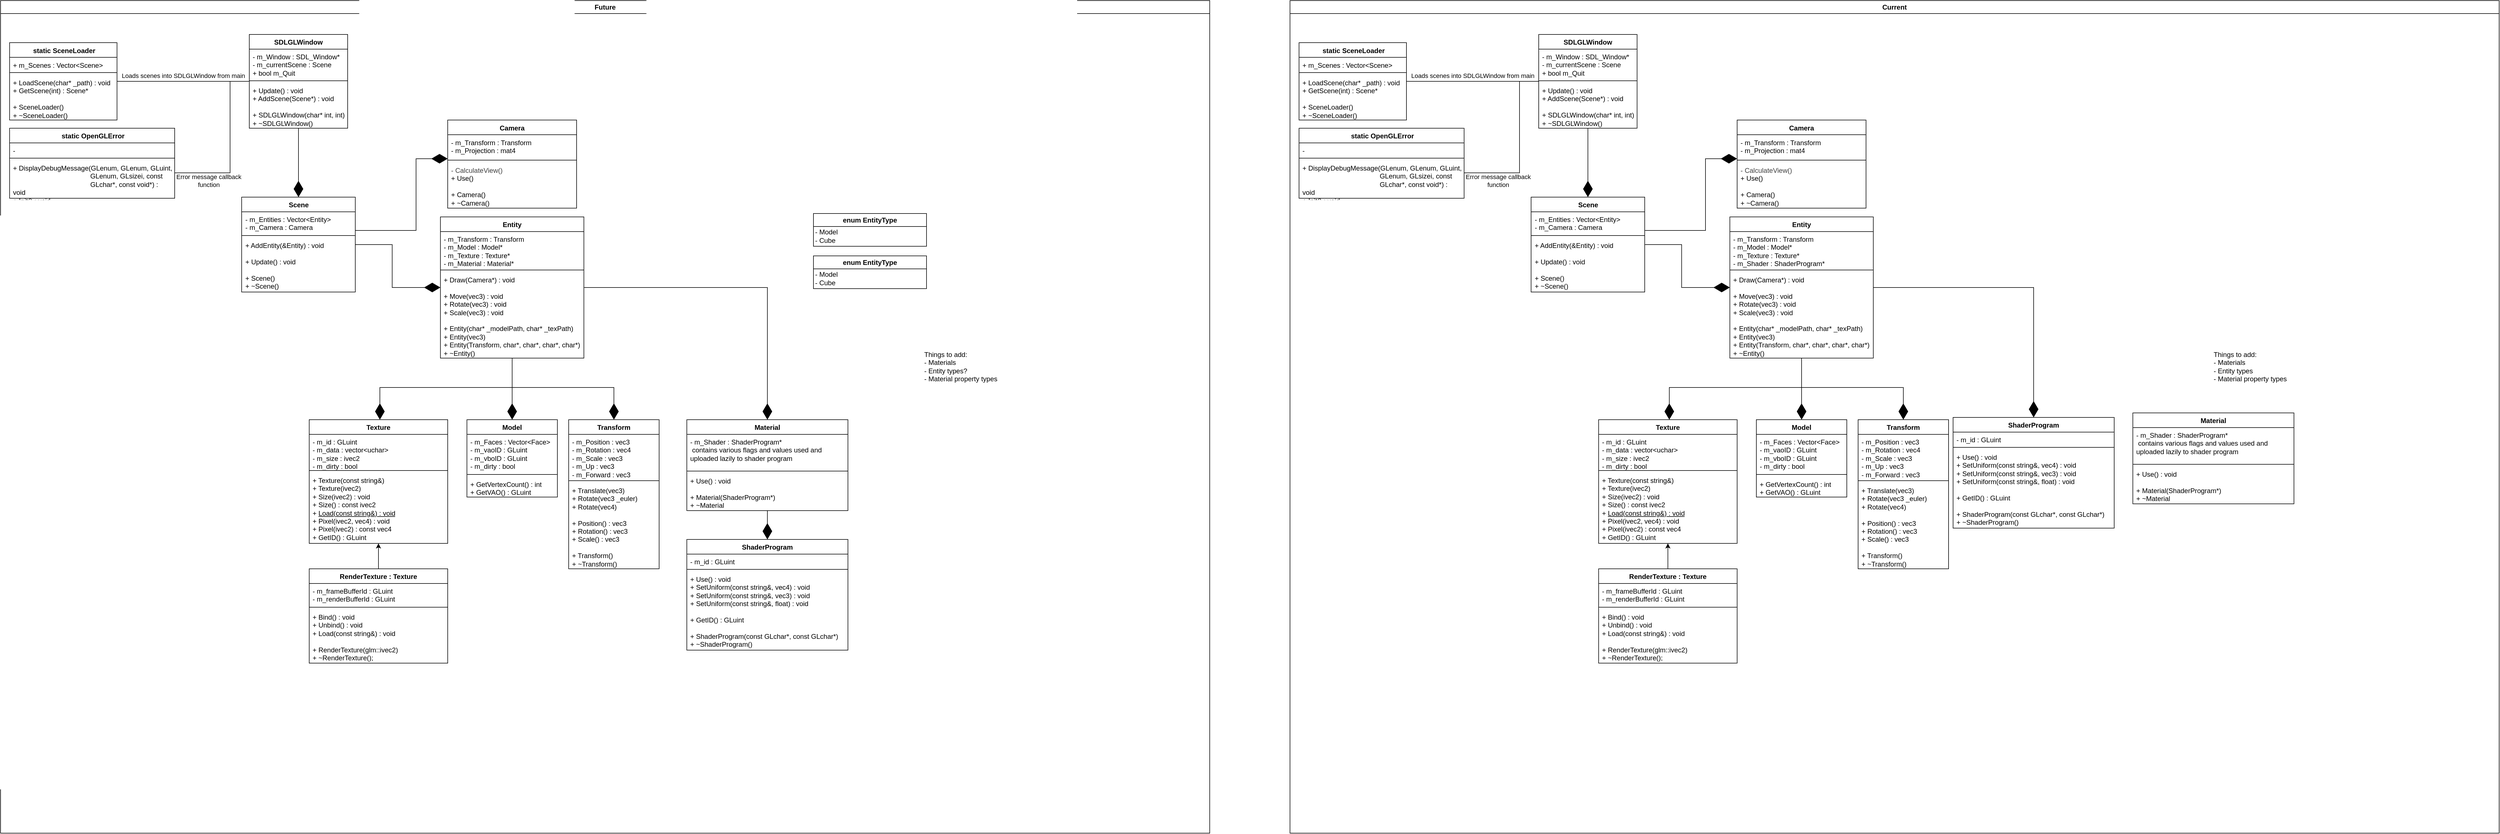 <mxfile version="26.2.1">
  <diagram name="Page-1" id="QG35j7kPHG6dron8eKFu">
    <mxGraphModel dx="6042" dy="1119" grid="0" gridSize="10" guides="1" tooltips="1" connect="1" arrows="1" fold="1" page="0" pageScale="1" pageWidth="827" pageHeight="1169" math="0" shadow="0" adaptiveColors="auto">
      <root>
        <mxCell id="0" />
        <mxCell id="1" parent="0" />
        <mxCell id="nX7riBeXGqenWPoqPl__-16" value="Current" style="swimlane;whiteSpace=wrap;html=1;" parent="1" vertex="1">
          <mxGeometry x="-2323" y="-155" width="2139" height="1474" as="geometry" />
        </mxCell>
        <mxCell id="VFV9XwUGxA5xjS1nipd3-9" style="edgeStyle=orthogonalEdgeStyle;rounded=0;orthogonalLoop=1;jettySize=auto;html=1;endArrow=diamondThin;endFill=1;endSize=26;" edge="1" parent="nX7riBeXGqenWPoqPl__-16" source="nX7riBeXGqenWPoqPl__-19" target="nX7riBeXGqenWPoqPl__-52">
          <mxGeometry relative="1" as="geometry" />
        </mxCell>
        <mxCell id="nX7riBeXGqenWPoqPl__-19" value="&lt;span style=&quot;background-color: transparent;&quot;&gt;SDLGLWindow&lt;/span&gt;" style="swimlane;fontStyle=1;align=center;verticalAlign=top;childLayout=stackLayout;horizontal=1;startSize=26;horizontalStack=0;resizeParent=1;resizeParentMax=0;resizeLast=0;collapsible=1;marginBottom=0;whiteSpace=wrap;html=1;" parent="nX7riBeXGqenWPoqPl__-16" vertex="1">
          <mxGeometry x="440" y="60" width="174" height="166" as="geometry" />
        </mxCell>
        <mxCell id="nX7riBeXGqenWPoqPl__-20" value="&lt;div&gt;&lt;font style=&quot;color: light-dark(rgb(0, 0, 0), rgb(255, 252, 252));&quot;&gt;- m_Window : SDL_Window*&lt;/font&gt;&lt;/div&gt;&lt;div&gt;- m_currentScene : Scene&lt;/div&gt;&lt;div&gt;&lt;font style=&quot;color: light-dark(rgb(0, 0, 0), rgb(255, 252, 252));&quot;&gt;+ bool m_Quit&lt;/font&gt;&lt;/div&gt;" style="text;strokeColor=none;fillColor=none;align=left;verticalAlign=top;spacingLeft=4;spacingRight=4;overflow=hidden;rotatable=0;points=[[0,0.5],[1,0.5]];portConstraint=eastwest;whiteSpace=wrap;html=1;" parent="nX7riBeXGqenWPoqPl__-19" vertex="1">
          <mxGeometry y="26" width="174" height="52" as="geometry" />
        </mxCell>
        <mxCell id="nX7riBeXGqenWPoqPl__-21" value="" style="line;strokeWidth=1;fillColor=none;align=left;verticalAlign=middle;spacingTop=-1;spacingLeft=3;spacingRight=3;rotatable=0;labelPosition=right;points=[];portConstraint=eastwest;strokeColor=inherit;" parent="nX7riBeXGqenWPoqPl__-19" vertex="1">
          <mxGeometry y="78" width="174" height="8" as="geometry" />
        </mxCell>
        <mxCell id="nX7riBeXGqenWPoqPl__-22" value="&lt;div&gt;+ Update() : void&lt;/div&gt;&lt;div&gt;+ AddScene(Scene*) : void&lt;/div&gt;&lt;div&gt;&lt;br&gt;&lt;/div&gt;&lt;div&gt;+ SDLGLWindow(char* int, int)&lt;/div&gt;&lt;div&gt;+ ~SDLGLWindow()&lt;/div&gt;" style="text;strokeColor=none;fillColor=none;align=left;verticalAlign=top;spacingLeft=4;spacingRight=4;overflow=hidden;rotatable=0;points=[[0,0.5],[1,0.5]];portConstraint=eastwest;whiteSpace=wrap;html=1;" parent="nX7riBeXGqenWPoqPl__-19" vertex="1">
          <mxGeometry y="86" width="174" height="80" as="geometry" />
        </mxCell>
        <mxCell id="nX7riBeXGqenWPoqPl__-32" value="Texture" style="swimlane;fontStyle=1;align=center;verticalAlign=top;childLayout=stackLayout;horizontal=1;startSize=26;horizontalStack=0;resizeParent=1;resizeParentMax=0;resizeLast=0;collapsible=1;marginBottom=0;whiteSpace=wrap;html=1;" parent="nX7riBeXGqenWPoqPl__-16" vertex="1">
          <mxGeometry x="546" y="742" width="245" height="219" as="geometry" />
        </mxCell>
        <mxCell id="nX7riBeXGqenWPoqPl__-33" value="&lt;font style=&quot;color: light-dark(rgb(0, 0, 0), rgb(255, 255, 255));&quot;&gt;- m_id : GLuint&lt;/font&gt;&lt;div&gt;&lt;font style=&quot;color: light-dark(rgb(0, 0, 0), rgb(255, 255, 255));&quot;&gt;- m_data : vector&amp;lt;uchar&amp;gt;&lt;/font&gt;&lt;/div&gt;&lt;div&gt;&lt;font style=&quot;color: light-dark(rgb(0, 0, 0), rgb(255, 255, 255));&quot;&gt;- m_size : ivec2&lt;/font&gt;&lt;/div&gt;&lt;div&gt;&lt;font style=&quot;color: light-dark(rgb(0, 0, 0), rgb(255, 255, 255));&quot;&gt;- m_dirty : bool&lt;/font&gt;&lt;/div&gt;" style="text;strokeColor=none;fillColor=none;align=left;verticalAlign=top;spacingLeft=4;spacingRight=4;overflow=hidden;rotatable=0;points=[[0,0.5],[1,0.5]];portConstraint=eastwest;whiteSpace=wrap;html=1;" parent="nX7riBeXGqenWPoqPl__-32" vertex="1">
          <mxGeometry y="26" width="245" height="60" as="geometry" />
        </mxCell>
        <mxCell id="nX7riBeXGqenWPoqPl__-34" value="" style="line;strokeWidth=1;fillColor=none;align=left;verticalAlign=middle;spacingTop=-1;spacingLeft=3;spacingRight=3;rotatable=0;labelPosition=right;points=[];portConstraint=eastwest;strokeColor=inherit;" parent="nX7riBeXGqenWPoqPl__-32" vertex="1">
          <mxGeometry y="86" width="245" height="8" as="geometry" />
        </mxCell>
        <mxCell id="nX7riBeXGqenWPoqPl__-35" value="&lt;font style=&quot;color: light-dark(rgb(0, 0, 0), rgb(255, 255, 255));&quot;&gt;+ Texture(const string&amp;amp;)&lt;/font&gt;&lt;div&gt;&lt;font style=&quot;color: light-dark(rgb(0, 0, 0), rgb(255, 255, 255));&quot;&gt;+ Texture(ivec2)&lt;/font&gt;&lt;/div&gt;&lt;div&gt;&lt;font style=&quot;color: light-dark(rgb(0, 0, 0), rgb(255, 255, 255));&quot;&gt;+ Size(ivec2) : void&lt;/font&gt;&lt;/div&gt;&lt;div&gt;&lt;font style=&quot;color: light-dark(rgb(0, 0, 0), rgb(255, 255, 255));&quot;&gt;+ Size() : const ivec2&lt;/font&gt;&lt;/div&gt;&lt;div&gt;&lt;font style=&quot;color: light-dark(rgb(0, 0, 0), rgb(255, 255, 255));&quot;&gt;+ &lt;u&gt;Load(const string&amp;amp;) : void&lt;/u&gt;&lt;/font&gt;&lt;/div&gt;&lt;div&gt;&lt;font style=&quot;color: light-dark(rgb(0, 0, 0), rgb(255, 255, 255));&quot;&gt;+ Pixel(ivec2, vec4) : void&lt;/font&gt;&lt;/div&gt;&lt;div&gt;&lt;font style=&quot;color: light-dark(rgb(0, 0, 0), rgb(255, 255, 255));&quot;&gt;+ Pixel(ivec2) : const vec4&lt;/font&gt;&lt;/div&gt;&lt;div&gt;&lt;font style=&quot;color: light-dark(rgb(0, 0, 0), rgb(255, 255, 255));&quot;&gt;+ GetID() : GLuint&lt;/font&gt;&lt;/div&gt;" style="text;strokeColor=none;fillColor=none;align=left;verticalAlign=top;spacingLeft=4;spacingRight=4;overflow=hidden;rotatable=0;points=[[0,0.5],[1,0.5]];portConstraint=eastwest;whiteSpace=wrap;html=1;" parent="nX7riBeXGqenWPoqPl__-32" vertex="1">
          <mxGeometry y="94" width="245" height="125" as="geometry" />
        </mxCell>
        <mxCell id="nX7riBeXGqenWPoqPl__-36" value="ShaderProgram" style="swimlane;fontStyle=1;align=center;verticalAlign=top;childLayout=stackLayout;horizontal=1;startSize=26;horizontalStack=0;resizeParent=1;resizeParentMax=0;resizeLast=0;collapsible=1;marginBottom=0;whiteSpace=wrap;html=1;" parent="nX7riBeXGqenWPoqPl__-16" vertex="1">
          <mxGeometry x="1173" y="738" width="285" height="196" as="geometry" />
        </mxCell>
        <mxCell id="nX7riBeXGqenWPoqPl__-37" value="- m_id : GLuint" style="text;strokeColor=none;fillColor=none;align=left;verticalAlign=top;spacingLeft=4;spacingRight=4;overflow=hidden;rotatable=0;points=[[0,0.5],[1,0.5]];portConstraint=eastwest;whiteSpace=wrap;html=1;" parent="nX7riBeXGqenWPoqPl__-36" vertex="1">
          <mxGeometry y="26" width="285" height="23" as="geometry" />
        </mxCell>
        <mxCell id="nX7riBeXGqenWPoqPl__-38" value="" style="line;strokeWidth=1;fillColor=none;align=left;verticalAlign=middle;spacingTop=-1;spacingLeft=3;spacingRight=3;rotatable=0;labelPosition=right;points=[];portConstraint=eastwest;strokeColor=inherit;" parent="nX7riBeXGqenWPoqPl__-36" vertex="1">
          <mxGeometry y="49" width="285" height="8" as="geometry" />
        </mxCell>
        <mxCell id="nX7riBeXGqenWPoqPl__-39" value="&lt;div&gt;&lt;font style=&quot;color: light-dark(rgb(0, 0, 0), rgb(255, 255, 255));&quot;&gt;+ Use() : void&lt;/font&gt;&lt;/div&gt;&lt;div&gt;&lt;font style=&quot;color: light-dark(rgb(0, 0, 0), rgb(255, 255, 255));&quot;&gt;+ SetUniform(const string&amp;amp;, vec4) : void&lt;/font&gt;&lt;/div&gt;&lt;font style=&quot;color: light-dark(rgb(0, 0, 0), rgb(255, 255, 255));&quot;&gt;+ SetUniform(const string&amp;amp;, vec3) : void&lt;/font&gt;&lt;div&gt;&lt;font style=&quot;color: light-dark(rgb(0, 0, 0), rgb(255, 255, 255));&quot;&gt;+ SetUniform(const string&amp;amp;, float) : void&lt;/font&gt;&lt;/div&gt;&lt;div&gt;&lt;font style=&quot;color: light-dark(rgb(0, 0, 0), rgb(255, 255, 255));&quot;&gt;&lt;br&gt;&lt;/font&gt;&lt;/div&gt;&lt;div&gt;&lt;font style=&quot;color: light-dark(rgb(0, 0, 0), rgb(255, 255, 255));&quot;&gt;+ GetID() : GLuint&lt;/font&gt;&lt;/div&gt;&lt;div&gt;&lt;font style=&quot;color: light-dark(rgb(0, 0, 0), rgb(255, 255, 255));&quot;&gt;&lt;br&gt;&lt;/font&gt;&lt;/div&gt;&lt;div&gt;&lt;font style=&quot;color: light-dark(rgb(0, 0, 0), rgb(255, 255, 255));&quot;&gt;+ ShaderProgram(const GLchar*, const GLchar*)&lt;/font&gt;&lt;/div&gt;&lt;div&gt;&lt;font style=&quot;color: light-dark(rgb(0, 0, 0), rgb(255, 255, 255));&quot;&gt;+ ~ShaderProgram()&lt;/font&gt;&lt;/div&gt;" style="text;strokeColor=none;fillColor=none;align=left;verticalAlign=top;spacingLeft=4;spacingRight=4;overflow=hidden;rotatable=0;points=[[0,0.5],[1,0.5]];portConstraint=eastwest;whiteSpace=wrap;html=1;" parent="nX7riBeXGqenWPoqPl__-36" vertex="1">
          <mxGeometry y="57" width="285" height="139" as="geometry" />
        </mxCell>
        <mxCell id="nX7riBeXGqenWPoqPl__-41" style="edgeStyle=orthogonalEdgeStyle;rounded=0;orthogonalLoop=1;jettySize=auto;html=1;endArrow=diamondThin;endFill=1;endSize=26;" parent="nX7riBeXGqenWPoqPl__-16" source="nX7riBeXGqenWPoqPl__-42" target="nX7riBeXGqenWPoqPl__-48" edge="1">
          <mxGeometry relative="1" as="geometry">
            <Array as="points">
              <mxPoint x="848" y="633" />
              <mxPoint x="848" y="633" />
            </Array>
          </mxGeometry>
        </mxCell>
        <mxCell id="VFV9XwUGxA5xjS1nipd3-2" style="edgeStyle=orthogonalEdgeStyle;rounded=0;orthogonalLoop=1;jettySize=auto;html=1;endArrow=diamondThin;endFill=1;endSize=26;entryX=0.5;entryY=0;entryDx=0;entryDy=0;" edge="1" parent="nX7riBeXGqenWPoqPl__-16" source="nX7riBeXGqenWPoqPl__-42" target="nX7riBeXGqenWPoqPl__-36">
          <mxGeometry relative="1" as="geometry" />
        </mxCell>
        <mxCell id="VFV9XwUGxA5xjS1nipd3-10" style="edgeStyle=orthogonalEdgeStyle;rounded=0;orthogonalLoop=1;jettySize=auto;html=1;endSize=26;endArrow=diamondThin;endFill=1;entryX=0.5;entryY=0;entryDx=0;entryDy=0;" edge="1" parent="nX7riBeXGqenWPoqPl__-16" source="nX7riBeXGqenWPoqPl__-42" target="_Vgj__aWUREw3y97PpKe-4">
          <mxGeometry relative="1" as="geometry">
            <Array as="points">
              <mxPoint x="905" y="685" />
              <mxPoint x="1085" y="685" />
            </Array>
          </mxGeometry>
        </mxCell>
        <mxCell id="VFV9XwUGxA5xjS1nipd3-11" style="edgeStyle=orthogonalEdgeStyle;rounded=0;orthogonalLoop=1;jettySize=auto;html=1;endSize=26;endArrow=diamondThin;endFill=1;" edge="1" parent="nX7riBeXGqenWPoqPl__-16" source="nX7riBeXGqenWPoqPl__-42" target="nX7riBeXGqenWPoqPl__-32">
          <mxGeometry relative="1" as="geometry">
            <Array as="points">
              <mxPoint x="905" y="685" />
              <mxPoint x="671" y="685" />
            </Array>
          </mxGeometry>
        </mxCell>
        <mxCell id="nX7riBeXGqenWPoqPl__-42" value="Entity" style="swimlane;fontStyle=1;align=center;verticalAlign=top;childLayout=stackLayout;horizontal=1;startSize=26;horizontalStack=0;resizeParent=1;resizeParentMax=0;resizeLast=0;collapsible=1;marginBottom=0;whiteSpace=wrap;html=1;" parent="nX7riBeXGqenWPoqPl__-16" vertex="1">
          <mxGeometry x="778.13" y="383" width="253.75" height="250" as="geometry" />
        </mxCell>
        <mxCell id="nX7riBeXGqenWPoqPl__-43" value="&lt;div&gt;- m_Transform : Transform&lt;/div&gt;&lt;div&gt;- m_Model : Model*&lt;/div&gt;&lt;div&gt;- m_Texture : Texture*&lt;/div&gt;&lt;div&gt;- m_Shader : ShaderProgram*&lt;/div&gt;" style="text;strokeColor=none;fillColor=none;align=left;verticalAlign=top;spacingLeft=4;spacingRight=4;overflow=hidden;rotatable=0;points=[[0,0.5],[1,0.5]];portConstraint=eastwest;whiteSpace=wrap;html=1;" parent="nX7riBeXGqenWPoqPl__-42" vertex="1">
          <mxGeometry y="26" width="253.75" height="64" as="geometry" />
        </mxCell>
        <mxCell id="nX7riBeXGqenWPoqPl__-44" value="" style="line;strokeWidth=1;fillColor=none;align=left;verticalAlign=middle;spacingTop=-1;spacingLeft=3;spacingRight=3;rotatable=0;labelPosition=right;points=[];portConstraint=eastwest;strokeColor=inherit;" parent="nX7riBeXGqenWPoqPl__-42" vertex="1">
          <mxGeometry y="90" width="253.75" height="8" as="geometry" />
        </mxCell>
        <mxCell id="nX7riBeXGqenWPoqPl__-45" value="&lt;div&gt;+ Draw(Camera*) : void&lt;/div&gt;&lt;div&gt;&lt;br&gt;&lt;/div&gt;&lt;div&gt;+ Move(vec3) : void&lt;/div&gt;&lt;div&gt;+ Rotate(vec3) : void&lt;/div&gt;&lt;div&gt;+ Scale(vec3) : void&lt;/div&gt;&lt;div&gt;&lt;br&gt;&lt;/div&gt;&lt;div&gt;+ Entity(char* _modelPath, char* _texPath)&lt;/div&gt;&lt;div&gt;+ Entity(vec3)&lt;/div&gt;&lt;div&gt;+ Entity(Transform, char*, char*, char*, char*)&lt;/div&gt;&lt;div&gt;+ ~Entity()&lt;/div&gt;" style="text;strokeColor=none;fillColor=none;align=left;verticalAlign=top;spacingLeft=4;spacingRight=4;overflow=hidden;rotatable=0;points=[[0,0.5],[1,0.5]];portConstraint=eastwest;whiteSpace=wrap;html=1;" parent="nX7riBeXGqenWPoqPl__-42" vertex="1">
          <mxGeometry y="98" width="253.75" height="152" as="geometry" />
        </mxCell>
        <mxCell id="nX7riBeXGqenWPoqPl__-48" value="Model" style="swimlane;fontStyle=1;align=center;verticalAlign=top;childLayout=stackLayout;horizontal=1;startSize=26;horizontalStack=0;resizeParent=1;resizeParentMax=0;resizeLast=0;collapsible=1;marginBottom=0;whiteSpace=wrap;html=1;" parent="nX7riBeXGqenWPoqPl__-16" vertex="1">
          <mxGeometry x="825" y="742" width="160" height="137" as="geometry" />
        </mxCell>
        <mxCell id="nX7riBeXGqenWPoqPl__-49" value="&lt;div&gt;- m_Faces : Vector&amp;lt;Face&amp;gt;&lt;/div&gt;&lt;div&gt;- m_vaoID : GLuint&lt;/div&gt;&lt;div&gt;- m_vboID : GLuint&lt;/div&gt;&lt;div&gt;- m_dirty : bool&lt;/div&gt;" style="text;strokeColor=none;fillColor=none;align=left;verticalAlign=top;spacingLeft=4;spacingRight=4;overflow=hidden;rotatable=0;points=[[0,0.5],[1,0.5]];portConstraint=eastwest;whiteSpace=wrap;html=1;" parent="nX7riBeXGqenWPoqPl__-48" vertex="1">
          <mxGeometry y="26" width="160" height="67" as="geometry" />
        </mxCell>
        <mxCell id="nX7riBeXGqenWPoqPl__-50" value="" style="line;strokeWidth=1;fillColor=none;align=left;verticalAlign=middle;spacingTop=-1;spacingLeft=3;spacingRight=3;rotatable=0;labelPosition=right;points=[];portConstraint=eastwest;strokeColor=inherit;" parent="nX7riBeXGqenWPoqPl__-48" vertex="1">
          <mxGeometry y="93" width="160" height="8" as="geometry" />
        </mxCell>
        <mxCell id="nX7riBeXGqenWPoqPl__-51" value="&lt;div&gt;+ GetVertexCount() : int&lt;/div&gt;&lt;div&gt;+ GetVAO() : GLuint&lt;/div&gt;" style="text;strokeColor=none;fillColor=none;align=left;verticalAlign=top;spacingLeft=4;spacingRight=4;overflow=hidden;rotatable=0;points=[[0,0.5],[1,0.5]];portConstraint=eastwest;whiteSpace=wrap;html=1;" parent="nX7riBeXGqenWPoqPl__-48" vertex="1">
          <mxGeometry y="101" width="160" height="36" as="geometry" />
        </mxCell>
        <mxCell id="nX7riBeXGqenWPoqPl__-56" style="edgeStyle=orthogonalEdgeStyle;rounded=0;orthogonalLoop=1;jettySize=auto;html=1;endArrow=diamondThin;endFill=1;endSize=26;" parent="nX7riBeXGqenWPoqPl__-16" source="nX7riBeXGqenWPoqPl__-52" target="nX7riBeXGqenWPoqPl__-42" edge="1">
          <mxGeometry relative="1" as="geometry" />
        </mxCell>
        <mxCell id="_Vgj__aWUREw3y97PpKe-2" style="edgeStyle=orthogonalEdgeStyle;rounded=0;orthogonalLoop=1;jettySize=auto;html=1;endArrow=diamondThin;endFill=1;endSize=26;" parent="nX7riBeXGqenWPoqPl__-16" source="nX7riBeXGqenWPoqPl__-52" target="nX7riBeXGqenWPoqPl__-58" edge="1">
          <mxGeometry relative="1" as="geometry">
            <Array as="points">
              <mxPoint x="735" y="407" />
              <mxPoint x="735" y="280" />
            </Array>
          </mxGeometry>
        </mxCell>
        <mxCell id="nX7riBeXGqenWPoqPl__-52" value="Scene" style="swimlane;fontStyle=1;align=center;verticalAlign=top;childLayout=stackLayout;horizontal=1;startSize=26;horizontalStack=0;resizeParent=1;resizeParentMax=0;resizeLast=0;collapsible=1;marginBottom=0;whiteSpace=wrap;html=1;" parent="nX7riBeXGqenWPoqPl__-16" vertex="1">
          <mxGeometry x="426.5" y="348" width="201" height="168" as="geometry" />
        </mxCell>
        <mxCell id="nX7riBeXGqenWPoqPl__-53" value="&lt;div&gt;- m_Entities : Vector&amp;lt;Entity&amp;gt;&lt;/div&gt;&lt;div&gt;- m_Camera : Camera&lt;/div&gt;" style="text;strokeColor=none;fillColor=none;align=left;verticalAlign=top;spacingLeft=4;spacingRight=4;overflow=hidden;rotatable=0;points=[[0,0.5],[1,0.5]];portConstraint=eastwest;whiteSpace=wrap;html=1;" parent="nX7riBeXGqenWPoqPl__-52" vertex="1">
          <mxGeometry y="26" width="201" height="38" as="geometry" />
        </mxCell>
        <mxCell id="nX7riBeXGqenWPoqPl__-54" value="" style="line;strokeWidth=1;fillColor=none;align=left;verticalAlign=middle;spacingTop=-1;spacingLeft=3;spacingRight=3;rotatable=0;labelPosition=right;points=[];portConstraint=eastwest;strokeColor=inherit;" parent="nX7riBeXGqenWPoqPl__-52" vertex="1">
          <mxGeometry y="64" width="201" height="8" as="geometry" />
        </mxCell>
        <mxCell id="nX7riBeXGqenWPoqPl__-55" value="&lt;div&gt;+ AddEntity(&amp;amp;Entity) : void&lt;/div&gt;&lt;div&gt;&lt;br&gt;&lt;/div&gt;&lt;div&gt;+ Update() : void&lt;/div&gt;&lt;div&gt;&lt;br&gt;&lt;/div&gt;&lt;div&gt;+ Scene()&lt;/div&gt;&lt;div&gt;+ ~Scene()&lt;/div&gt;" style="text;strokeColor=none;fillColor=none;align=left;verticalAlign=top;spacingLeft=4;spacingRight=4;overflow=hidden;rotatable=0;points=[[0,0.5],[1,0.5]];portConstraint=eastwest;whiteSpace=wrap;html=1;" parent="nX7riBeXGqenWPoqPl__-52" vertex="1">
          <mxGeometry y="72" width="201" height="96" as="geometry" />
        </mxCell>
        <mxCell id="nX7riBeXGqenWPoqPl__-58" value="&lt;div&gt;&lt;span style=&quot;background-color: transparent;&quot;&gt;Camera&lt;/span&gt;&lt;/div&gt;" style="swimlane;fontStyle=1;align=center;verticalAlign=top;childLayout=stackLayout;horizontal=1;startSize=26;horizontalStack=0;resizeParent=1;resizeParentMax=0;resizeLast=0;collapsible=1;marginBottom=0;whiteSpace=wrap;html=1;" parent="nX7riBeXGqenWPoqPl__-16" vertex="1">
          <mxGeometry x="791" y="211.5" width="228" height="156" as="geometry" />
        </mxCell>
        <mxCell id="nX7riBeXGqenWPoqPl__-59" value="&lt;div&gt;- m_Transform : Transform&lt;/div&gt;&lt;div&gt;- m_Projection : mat4&lt;/div&gt;" style="text;strokeColor=none;fillColor=none;align=left;verticalAlign=top;spacingLeft=4;spacingRight=4;overflow=hidden;rotatable=0;points=[[0,0.5],[1,0.5]];portConstraint=eastwest;whiteSpace=wrap;html=1;" parent="nX7riBeXGqenWPoqPl__-58" vertex="1">
          <mxGeometry y="26" width="228" height="41" as="geometry" />
        </mxCell>
        <mxCell id="nX7riBeXGqenWPoqPl__-60" value="" style="line;strokeWidth=1;fillColor=none;align=left;verticalAlign=middle;spacingTop=-1;spacingLeft=3;spacingRight=3;rotatable=0;labelPosition=right;points=[];portConstraint=eastwest;strokeColor=inherit;" parent="nX7riBeXGqenWPoqPl__-58" vertex="1">
          <mxGeometry y="67" width="228" height="8" as="geometry" />
        </mxCell>
        <mxCell id="nX7riBeXGqenWPoqPl__-61" value="&lt;div&gt;&lt;span style=&quot;background-color: transparent; color: rgb(63, 63, 63);&quot;&gt;- CalculateView()&lt;/span&gt;&lt;/div&gt;&lt;div&gt;+ Use()&lt;/div&gt;&lt;div&gt;&lt;br&gt;&lt;/div&gt;&lt;div&gt;+ Camera()&lt;/div&gt;&lt;div&gt;+ ~Camera()&lt;/div&gt;" style="text;strokeColor=none;fillColor=none;align=left;verticalAlign=top;spacingLeft=4;spacingRight=4;overflow=hidden;rotatable=0;points=[[0,0.5],[1,0.5]];portConstraint=eastwest;whiteSpace=wrap;html=1;" parent="nX7riBeXGqenWPoqPl__-58" vertex="1">
          <mxGeometry y="75" width="228" height="81" as="geometry" />
        </mxCell>
        <mxCell id="_Vgj__aWUREw3y97PpKe-4" value="Transform" style="swimlane;fontStyle=1;align=center;verticalAlign=top;childLayout=stackLayout;horizontal=1;startSize=26;horizontalStack=0;resizeParent=1;resizeParentMax=0;resizeLast=0;collapsible=1;marginBottom=0;whiteSpace=wrap;html=1;" parent="nX7riBeXGqenWPoqPl__-16" vertex="1">
          <mxGeometry x="1005" y="742" width="160" height="264" as="geometry" />
        </mxCell>
        <mxCell id="_Vgj__aWUREw3y97PpKe-5" value="&lt;div&gt;- m_Position : vec3&lt;/div&gt;&lt;div&gt;- m_Rotation : vec4&lt;/div&gt;&lt;div&gt;- m_Scale : vec3&lt;/div&gt;&lt;div&gt;- m_Up : vec3&lt;/div&gt;&lt;div&gt;- m_Forward : vec3&lt;/div&gt;" style="text;strokeColor=none;fillColor=none;align=left;verticalAlign=top;spacingLeft=4;spacingRight=4;overflow=hidden;rotatable=0;points=[[0,0.5],[1,0.5]];portConstraint=eastwest;whiteSpace=wrap;html=1;" parent="_Vgj__aWUREw3y97PpKe-4" vertex="1">
          <mxGeometry y="26" width="160" height="78" as="geometry" />
        </mxCell>
        <mxCell id="_Vgj__aWUREw3y97PpKe-6" value="" style="line;strokeWidth=1;fillColor=none;align=left;verticalAlign=middle;spacingTop=-1;spacingLeft=3;spacingRight=3;rotatable=0;labelPosition=right;points=[];portConstraint=eastwest;strokeColor=inherit;" parent="_Vgj__aWUREw3y97PpKe-4" vertex="1">
          <mxGeometry y="104" width="160" height="8" as="geometry" />
        </mxCell>
        <mxCell id="_Vgj__aWUREw3y97PpKe-7" value="&lt;div&gt;+ Translate(vec3)&lt;/div&gt;&lt;div&gt;+ Rotate(vec3 _euler)&lt;/div&gt;&lt;div&gt;+ Rotate(vec4)&lt;/div&gt;&lt;div&gt;&lt;br&gt;&lt;/div&gt;&lt;div&gt;+ Position() : vec3&lt;/div&gt;&lt;div&gt;+ Rotation() : vec3&lt;/div&gt;&lt;div&gt;+ Scale() : vec3&lt;/div&gt;&lt;div&gt;&lt;br&gt;&lt;/div&gt;&lt;div&gt;+ Transform()&lt;/div&gt;&lt;div&gt;+ ~Transform()&lt;/div&gt;" style="text;strokeColor=none;fillColor=none;align=left;verticalAlign=top;spacingLeft=4;spacingRight=4;overflow=hidden;rotatable=0;points=[[0,0.5],[1,0.5]];portConstraint=eastwest;whiteSpace=wrap;html=1;" parent="_Vgj__aWUREw3y97PpKe-4" vertex="1">
          <mxGeometry y="112" width="160" height="152" as="geometry" />
        </mxCell>
        <mxCell id="mvs7uQlptrKoOY5siquW-11" style="edgeStyle=orthogonalEdgeStyle;rounded=0;orthogonalLoop=1;jettySize=auto;html=1;" parent="nX7riBeXGqenWPoqPl__-16" source="mvs7uQlptrKoOY5siquW-7" target="nX7riBeXGqenWPoqPl__-32" edge="1">
          <mxGeometry relative="1" as="geometry" />
        </mxCell>
        <mxCell id="mvs7uQlptrKoOY5siquW-7" value="RenderTexture : Texture" style="swimlane;fontStyle=1;align=center;verticalAlign=top;childLayout=stackLayout;horizontal=1;startSize=26;horizontalStack=0;resizeParent=1;resizeParentMax=0;resizeLast=0;collapsible=1;marginBottom=0;whiteSpace=wrap;html=1;" parent="nX7riBeXGqenWPoqPl__-16" vertex="1">
          <mxGeometry x="546" y="1006" width="245" height="167" as="geometry" />
        </mxCell>
        <mxCell id="mvs7uQlptrKoOY5siquW-8" value="&lt;div&gt;- m_frameBufferId : GLuint&lt;/div&gt;&lt;div&gt;- m_renderBufferId : GLuint&lt;/div&gt;" style="text;strokeColor=none;fillColor=none;align=left;verticalAlign=top;spacingLeft=4;spacingRight=4;overflow=hidden;rotatable=0;points=[[0,0.5],[1,0.5]];portConstraint=eastwest;whiteSpace=wrap;html=1;" parent="mvs7uQlptrKoOY5siquW-7" vertex="1">
          <mxGeometry y="26" width="245" height="38" as="geometry" />
        </mxCell>
        <mxCell id="mvs7uQlptrKoOY5siquW-9" value="" style="line;strokeWidth=1;fillColor=none;align=left;verticalAlign=middle;spacingTop=-1;spacingLeft=3;spacingRight=3;rotatable=0;labelPosition=right;points=[];portConstraint=eastwest;strokeColor=inherit;" parent="mvs7uQlptrKoOY5siquW-7" vertex="1">
          <mxGeometry y="64" width="245" height="8" as="geometry" />
        </mxCell>
        <mxCell id="mvs7uQlptrKoOY5siquW-10" value="&lt;div&gt;+ Bind() : void&lt;/div&gt;&lt;div&gt;+ Unbind() : void&lt;/div&gt;&lt;div&gt;+ Load(const string&amp;amp;) : void&lt;/div&gt;&lt;div&gt;&lt;br&gt;&lt;/div&gt;&lt;div&gt;+ RenderTexture(glm::ivec2)&lt;/div&gt;&lt;div&gt;+ ~RenderTexture();&lt;/div&gt;" style="text;strokeColor=none;fillColor=none;align=left;verticalAlign=top;spacingLeft=4;spacingRight=4;overflow=hidden;rotatable=0;points=[[0,0.5],[1,0.5]];portConstraint=eastwest;whiteSpace=wrap;html=1;" parent="mvs7uQlptrKoOY5siquW-7" vertex="1">
          <mxGeometry y="72" width="245" height="95" as="geometry" />
        </mxCell>
        <mxCell id="VFV9XwUGxA5xjS1nipd3-7" value="Loads scenes into SDLGLWindow from main" style="edgeStyle=orthogonalEdgeStyle;rounded=0;orthogonalLoop=1;jettySize=auto;html=1;endArrow=none;startFill=0;" edge="1" parent="nX7riBeXGqenWPoqPl__-16" source="VFV9XwUGxA5xjS1nipd3-3" target="nX7riBeXGqenWPoqPl__-19">
          <mxGeometry y="10" relative="1" as="geometry">
            <mxPoint as="offset" />
          </mxGeometry>
        </mxCell>
        <mxCell id="VFV9XwUGxA5xjS1nipd3-3" value="&amp;nbsp;static SceneLoader" style="swimlane;fontStyle=1;align=center;verticalAlign=top;childLayout=stackLayout;horizontal=1;startSize=26;horizontalStack=0;resizeParent=1;resizeParentMax=0;resizeLast=0;collapsible=1;marginBottom=0;whiteSpace=wrap;html=1;" vertex="1" parent="nX7riBeXGqenWPoqPl__-16">
          <mxGeometry x="16" y="74.5" width="190" height="137" as="geometry" />
        </mxCell>
        <mxCell id="VFV9XwUGxA5xjS1nipd3-4" value="+ m_Scenes : Vector&amp;lt;Scene&amp;gt;" style="text;strokeColor=none;fillColor=none;align=left;verticalAlign=top;spacingLeft=4;spacingRight=4;overflow=hidden;rotatable=0;points=[[0,0.5],[1,0.5]];portConstraint=eastwest;whiteSpace=wrap;html=1;" vertex="1" parent="VFV9XwUGxA5xjS1nipd3-3">
          <mxGeometry y="26" width="190" height="23" as="geometry" />
        </mxCell>
        <mxCell id="VFV9XwUGxA5xjS1nipd3-5" value="" style="line;strokeWidth=1;fillColor=none;align=left;verticalAlign=middle;spacingTop=-1;spacingLeft=3;spacingRight=3;rotatable=0;labelPosition=right;points=[];portConstraint=eastwest;strokeColor=inherit;" vertex="1" parent="VFV9XwUGxA5xjS1nipd3-3">
          <mxGeometry y="49" width="190" height="8" as="geometry" />
        </mxCell>
        <mxCell id="VFV9XwUGxA5xjS1nipd3-6" value="&lt;div&gt;+ LoadScene(char* _path) : void&lt;/div&gt;&lt;div&gt;+ GetScene(int) : Scene*&lt;/div&gt;&lt;div&gt;&lt;br&gt;&lt;/div&gt;&lt;div&gt;+ SceneLoader()&lt;/div&gt;&lt;div&gt;+ ~SceneLoader()&lt;/div&gt;" style="text;strokeColor=none;fillColor=none;align=left;verticalAlign=top;spacingLeft=4;spacingRight=4;overflow=hidden;rotatable=0;points=[[0,0.5],[1,0.5]];portConstraint=eastwest;whiteSpace=wrap;html=1;" vertex="1" parent="VFV9XwUGxA5xjS1nipd3-3">
          <mxGeometry y="57" width="190" height="80" as="geometry" />
        </mxCell>
        <mxCell id="VFV9XwUGxA5xjS1nipd3-16" value="&lt;div&gt;Error message callback&lt;/div&gt;&lt;div&gt;function&lt;/div&gt;" style="edgeStyle=orthogonalEdgeStyle;rounded=0;orthogonalLoop=1;jettySize=auto;html=1;endArrow=none;startFill=0;" edge="1" parent="nX7riBeXGqenWPoqPl__-16" source="VFV9XwUGxA5xjS1nipd3-12" target="nX7riBeXGqenWPoqPl__-19">
          <mxGeometry x="-0.591" y="-14" relative="1" as="geometry">
            <Array as="points">
              <mxPoint x="406" y="305" />
              <mxPoint x="406" y="143" />
            </Array>
            <mxPoint as="offset" />
          </mxGeometry>
        </mxCell>
        <mxCell id="VFV9XwUGxA5xjS1nipd3-12" value="&amp;nbsp;static OpenGLError" style="swimlane;fontStyle=1;align=center;verticalAlign=top;childLayout=stackLayout;horizontal=1;startSize=26;horizontalStack=0;resizeParent=1;resizeParentMax=0;resizeLast=0;collapsible=1;marginBottom=0;whiteSpace=wrap;html=1;" vertex="1" parent="nX7riBeXGqenWPoqPl__-16">
          <mxGeometry x="16" y="226" width="292" height="124" as="geometry" />
        </mxCell>
        <mxCell id="VFV9XwUGxA5xjS1nipd3-13" value="-" style="text;strokeColor=none;fillColor=none;align=left;verticalAlign=top;spacingLeft=4;spacingRight=4;overflow=hidden;rotatable=0;points=[[0,0.5],[1,0.5]];portConstraint=eastwest;whiteSpace=wrap;html=1;" vertex="1" parent="VFV9XwUGxA5xjS1nipd3-12">
          <mxGeometry y="26" width="292" height="23" as="geometry" />
        </mxCell>
        <mxCell id="VFV9XwUGxA5xjS1nipd3-14" value="" style="line;strokeWidth=1;fillColor=none;align=left;verticalAlign=middle;spacingTop=-1;spacingLeft=3;spacingRight=3;rotatable=0;labelPosition=right;points=[];portConstraint=eastwest;strokeColor=inherit;" vertex="1" parent="VFV9XwUGxA5xjS1nipd3-12">
          <mxGeometry y="49" width="292" height="8" as="geometry" />
        </mxCell>
        <mxCell id="VFV9XwUGxA5xjS1nipd3-15" value="&lt;div&gt;+ DisplayDebugMessage(GLenum, GLenum, GLuint, &lt;span style=&quot;white-space: pre;&quot;&gt;&#x9;&lt;/span&gt;&lt;span style=&quot;white-space: pre;&quot;&gt;&#x9;&lt;/span&gt;&lt;span style=&quot;white-space: pre;&quot;&gt;&#x9;&lt;/span&gt;&lt;span style=&quot;white-space: pre;&quot;&gt;&#x9;&lt;/span&gt;&lt;span style=&quot;white-space: pre;&quot;&gt;&#x9;&lt;/span&gt; GLenum, GLsizei, const &lt;span style=&quot;white-space: pre;&quot;&gt;&#x9;&lt;/span&gt;&lt;span style=&quot;white-space: pre;&quot;&gt;&#x9;&lt;/span&gt;&lt;span style=&quot;white-space: pre;&quot;&gt;&#x9;&lt;/span&gt;&lt;span style=&quot;white-space: pre;&quot;&gt;&#x9;&lt;/span&gt;&lt;span style=&quot;white-space: pre;&quot;&gt;&#x9;&lt;/span&gt; GLchar*, const void*) : void&lt;/div&gt;&lt;div&gt;+ Init() : void&lt;/div&gt;" style="text;strokeColor=none;fillColor=none;align=left;verticalAlign=top;spacingLeft=4;spacingRight=4;overflow=hidden;rotatable=0;points=[[0,0.5],[1,0.5]];portConstraint=eastwest;whiteSpace=wrap;html=1;" vertex="1" parent="VFV9XwUGxA5xjS1nipd3-12">
          <mxGeometry y="57" width="292" height="67" as="geometry" />
        </mxCell>
        <mxCell id="VFV9XwUGxA5xjS1nipd3-17" value="&lt;div align=&quot;left&quot;&gt;Things to add:&lt;/div&gt;&lt;div align=&quot;left&quot;&gt;- Materials&lt;/div&gt;&lt;div align=&quot;left&quot;&gt;- Entity types&lt;/div&gt;&lt;div align=&quot;left&quot;&gt;- Material property types&lt;/div&gt;" style="text;html=1;align=left;verticalAlign=middle;whiteSpace=wrap;rounded=0;" vertex="1" parent="nX7riBeXGqenWPoqPl__-16">
          <mxGeometry x="1632" y="617" width="174" height="61" as="geometry" />
        </mxCell>
        <mxCell id="VFV9XwUGxA5xjS1nipd3-18" value="Material" style="swimlane;fontStyle=1;align=center;verticalAlign=top;childLayout=stackLayout;horizontal=1;startSize=26;horizontalStack=0;resizeParent=1;resizeParentMax=0;resizeLast=0;collapsible=1;marginBottom=0;whiteSpace=wrap;html=1;" vertex="1" parent="nX7riBeXGqenWPoqPl__-16">
          <mxGeometry x="1491" y="730" width="285" height="161" as="geometry" />
        </mxCell>
        <mxCell id="VFV9XwUGxA5xjS1nipd3-19" value="&lt;div&gt;- m_Shader : ShaderProgram*&lt;/div&gt;&lt;div&gt;&amp;nbsp;contains various flags and values used and uploaded lazily to shader program&lt;/div&gt;" style="text;strokeColor=none;fillColor=none;align=left;verticalAlign=top;spacingLeft=4;spacingRight=4;overflow=hidden;rotatable=0;points=[[0,0.5],[1,0.5]];portConstraint=eastwest;whiteSpace=wrap;html=1;" vertex="1" parent="VFV9XwUGxA5xjS1nipd3-18">
          <mxGeometry y="26" width="285" height="61" as="geometry" />
        </mxCell>
        <mxCell id="VFV9XwUGxA5xjS1nipd3-20" value="" style="line;strokeWidth=1;fillColor=none;align=left;verticalAlign=middle;spacingTop=-1;spacingLeft=3;spacingRight=3;rotatable=0;labelPosition=right;points=[];portConstraint=eastwest;strokeColor=inherit;" vertex="1" parent="VFV9XwUGxA5xjS1nipd3-18">
          <mxGeometry y="87" width="285" height="8" as="geometry" />
        </mxCell>
        <mxCell id="VFV9XwUGxA5xjS1nipd3-21" value="&lt;div&gt;+ Use() : void&lt;/div&gt;&lt;div&gt;&lt;br&gt;&lt;/div&gt;&lt;div&gt;+ Material(ShaderProgram*)&lt;/div&gt;&lt;div&gt;+ ~Material&lt;/div&gt;" style="text;strokeColor=none;fillColor=none;align=left;verticalAlign=top;spacingLeft=4;spacingRight=4;overflow=hidden;rotatable=0;points=[[0,0.5],[1,0.5]];portConstraint=eastwest;whiteSpace=wrap;html=1;" vertex="1" parent="VFV9XwUGxA5xjS1nipd3-18">
          <mxGeometry y="95" width="285" height="66" as="geometry" />
        </mxCell>
        <mxCell id="VFV9XwUGxA5xjS1nipd3-22" value="Future" style="swimlane;whiteSpace=wrap;html=1;" vertex="1" parent="1">
          <mxGeometry x="-4604" y="-155" width="2139" height="1474" as="geometry" />
        </mxCell>
        <mxCell id="VFV9XwUGxA5xjS1nipd3-23" style="edgeStyle=orthogonalEdgeStyle;rounded=0;orthogonalLoop=1;jettySize=auto;html=1;endArrow=diamondThin;endFill=1;endSize=26;" edge="1" parent="VFV9XwUGxA5xjS1nipd3-22" source="VFV9XwUGxA5xjS1nipd3-24" target="VFV9XwUGxA5xjS1nipd3-50">
          <mxGeometry relative="1" as="geometry" />
        </mxCell>
        <mxCell id="VFV9XwUGxA5xjS1nipd3-24" value="&lt;span style=&quot;background-color: transparent;&quot;&gt;SDLGLWindow&lt;/span&gt;" style="swimlane;fontStyle=1;align=center;verticalAlign=top;childLayout=stackLayout;horizontal=1;startSize=26;horizontalStack=0;resizeParent=1;resizeParentMax=0;resizeLast=0;collapsible=1;marginBottom=0;whiteSpace=wrap;html=1;" vertex="1" parent="VFV9XwUGxA5xjS1nipd3-22">
          <mxGeometry x="440" y="60" width="174" height="166" as="geometry" />
        </mxCell>
        <mxCell id="VFV9XwUGxA5xjS1nipd3-25" value="&lt;div&gt;&lt;font style=&quot;color: light-dark(rgb(0, 0, 0), rgb(255, 252, 252));&quot;&gt;- m_Window : SDL_Window*&lt;/font&gt;&lt;/div&gt;&lt;div&gt;- m_currentScene : Scene&lt;/div&gt;&lt;div&gt;&lt;font style=&quot;color: light-dark(rgb(0, 0, 0), rgb(255, 252, 252));&quot;&gt;+ bool m_Quit&lt;/font&gt;&lt;/div&gt;" style="text;strokeColor=none;fillColor=none;align=left;verticalAlign=top;spacingLeft=4;spacingRight=4;overflow=hidden;rotatable=0;points=[[0,0.5],[1,0.5]];portConstraint=eastwest;whiteSpace=wrap;html=1;" vertex="1" parent="VFV9XwUGxA5xjS1nipd3-24">
          <mxGeometry y="26" width="174" height="52" as="geometry" />
        </mxCell>
        <mxCell id="VFV9XwUGxA5xjS1nipd3-26" value="" style="line;strokeWidth=1;fillColor=none;align=left;verticalAlign=middle;spacingTop=-1;spacingLeft=3;spacingRight=3;rotatable=0;labelPosition=right;points=[];portConstraint=eastwest;strokeColor=inherit;" vertex="1" parent="VFV9XwUGxA5xjS1nipd3-24">
          <mxGeometry y="78" width="174" height="8" as="geometry" />
        </mxCell>
        <mxCell id="VFV9XwUGxA5xjS1nipd3-27" value="&lt;div&gt;+ Update() : void&lt;/div&gt;&lt;div&gt;+ AddScene(Scene*) : void&lt;/div&gt;&lt;div&gt;&lt;br&gt;&lt;/div&gt;&lt;div&gt;+ SDLGLWindow(char* int, int)&lt;/div&gt;&lt;div&gt;+ ~SDLGLWindow()&lt;/div&gt;" style="text;strokeColor=none;fillColor=none;align=left;verticalAlign=top;spacingLeft=4;spacingRight=4;overflow=hidden;rotatable=0;points=[[0,0.5],[1,0.5]];portConstraint=eastwest;whiteSpace=wrap;html=1;" vertex="1" parent="VFV9XwUGxA5xjS1nipd3-24">
          <mxGeometry y="86" width="174" height="80" as="geometry" />
        </mxCell>
        <mxCell id="VFV9XwUGxA5xjS1nipd3-28" value="Texture" style="swimlane;fontStyle=1;align=center;verticalAlign=top;childLayout=stackLayout;horizontal=1;startSize=26;horizontalStack=0;resizeParent=1;resizeParentMax=0;resizeLast=0;collapsible=1;marginBottom=0;whiteSpace=wrap;html=1;" vertex="1" parent="VFV9XwUGxA5xjS1nipd3-22">
          <mxGeometry x="546" y="742" width="245" height="219" as="geometry" />
        </mxCell>
        <mxCell id="VFV9XwUGxA5xjS1nipd3-29" value="&lt;font style=&quot;color: light-dark(rgb(0, 0, 0), rgb(255, 255, 255));&quot;&gt;- m_id : GLuint&lt;/font&gt;&lt;div&gt;&lt;font style=&quot;color: light-dark(rgb(0, 0, 0), rgb(255, 255, 255));&quot;&gt;- m_data : vector&amp;lt;uchar&amp;gt;&lt;/font&gt;&lt;/div&gt;&lt;div&gt;&lt;font style=&quot;color: light-dark(rgb(0, 0, 0), rgb(255, 255, 255));&quot;&gt;- m_size : ivec2&lt;/font&gt;&lt;/div&gt;&lt;div&gt;&lt;font style=&quot;color: light-dark(rgb(0, 0, 0), rgb(255, 255, 255));&quot;&gt;- m_dirty : bool&lt;/font&gt;&lt;/div&gt;" style="text;strokeColor=none;fillColor=none;align=left;verticalAlign=top;spacingLeft=4;spacingRight=4;overflow=hidden;rotatable=0;points=[[0,0.5],[1,0.5]];portConstraint=eastwest;whiteSpace=wrap;html=1;" vertex="1" parent="VFV9XwUGxA5xjS1nipd3-28">
          <mxGeometry y="26" width="245" height="60" as="geometry" />
        </mxCell>
        <mxCell id="VFV9XwUGxA5xjS1nipd3-30" value="" style="line;strokeWidth=1;fillColor=none;align=left;verticalAlign=middle;spacingTop=-1;spacingLeft=3;spacingRight=3;rotatable=0;labelPosition=right;points=[];portConstraint=eastwest;strokeColor=inherit;" vertex="1" parent="VFV9XwUGxA5xjS1nipd3-28">
          <mxGeometry y="86" width="245" height="8" as="geometry" />
        </mxCell>
        <mxCell id="VFV9XwUGxA5xjS1nipd3-31" value="&lt;font style=&quot;color: light-dark(rgb(0, 0, 0), rgb(255, 255, 255));&quot;&gt;+ Texture(const string&amp;amp;)&lt;/font&gt;&lt;div&gt;&lt;font style=&quot;color: light-dark(rgb(0, 0, 0), rgb(255, 255, 255));&quot;&gt;+ Texture(ivec2)&lt;/font&gt;&lt;/div&gt;&lt;div&gt;&lt;font style=&quot;color: light-dark(rgb(0, 0, 0), rgb(255, 255, 255));&quot;&gt;+ Size(ivec2) : void&lt;/font&gt;&lt;/div&gt;&lt;div&gt;&lt;font style=&quot;color: light-dark(rgb(0, 0, 0), rgb(255, 255, 255));&quot;&gt;+ Size() : const ivec2&lt;/font&gt;&lt;/div&gt;&lt;div&gt;&lt;font style=&quot;color: light-dark(rgb(0, 0, 0), rgb(255, 255, 255));&quot;&gt;+ &lt;u&gt;Load(const string&amp;amp;) : void&lt;/u&gt;&lt;/font&gt;&lt;/div&gt;&lt;div&gt;&lt;font style=&quot;color: light-dark(rgb(0, 0, 0), rgb(255, 255, 255));&quot;&gt;+ Pixel(ivec2, vec4) : void&lt;/font&gt;&lt;/div&gt;&lt;div&gt;&lt;font style=&quot;color: light-dark(rgb(0, 0, 0), rgb(255, 255, 255));&quot;&gt;+ Pixel(ivec2) : const vec4&lt;/font&gt;&lt;/div&gt;&lt;div&gt;&lt;font style=&quot;color: light-dark(rgb(0, 0, 0), rgb(255, 255, 255));&quot;&gt;+ GetID() : GLuint&lt;/font&gt;&lt;/div&gt;" style="text;strokeColor=none;fillColor=none;align=left;verticalAlign=top;spacingLeft=4;spacingRight=4;overflow=hidden;rotatable=0;points=[[0,0.5],[1,0.5]];portConstraint=eastwest;whiteSpace=wrap;html=1;" vertex="1" parent="VFV9XwUGxA5xjS1nipd3-28">
          <mxGeometry y="94" width="245" height="125" as="geometry" />
        </mxCell>
        <mxCell id="VFV9XwUGxA5xjS1nipd3-32" value="ShaderProgram" style="swimlane;fontStyle=1;align=center;verticalAlign=top;childLayout=stackLayout;horizontal=1;startSize=26;horizontalStack=0;resizeParent=1;resizeParentMax=0;resizeLast=0;collapsible=1;marginBottom=0;whiteSpace=wrap;html=1;" vertex="1" parent="VFV9XwUGxA5xjS1nipd3-22">
          <mxGeometry x="1214" y="954" width="285" height="196" as="geometry" />
        </mxCell>
        <mxCell id="VFV9XwUGxA5xjS1nipd3-33" value="- m_id : GLuint" style="text;strokeColor=none;fillColor=none;align=left;verticalAlign=top;spacingLeft=4;spacingRight=4;overflow=hidden;rotatable=0;points=[[0,0.5],[1,0.5]];portConstraint=eastwest;whiteSpace=wrap;html=1;" vertex="1" parent="VFV9XwUGxA5xjS1nipd3-32">
          <mxGeometry y="26" width="285" height="23" as="geometry" />
        </mxCell>
        <mxCell id="VFV9XwUGxA5xjS1nipd3-34" value="" style="line;strokeWidth=1;fillColor=none;align=left;verticalAlign=middle;spacingTop=-1;spacingLeft=3;spacingRight=3;rotatable=0;labelPosition=right;points=[];portConstraint=eastwest;strokeColor=inherit;" vertex="1" parent="VFV9XwUGxA5xjS1nipd3-32">
          <mxGeometry y="49" width="285" height="8" as="geometry" />
        </mxCell>
        <mxCell id="VFV9XwUGxA5xjS1nipd3-35" value="&lt;div&gt;&lt;font style=&quot;color: light-dark(rgb(0, 0, 0), rgb(255, 255, 255));&quot;&gt;+ Use() : void&lt;/font&gt;&lt;/div&gt;&lt;div&gt;&lt;font style=&quot;color: light-dark(rgb(0, 0, 0), rgb(255, 255, 255));&quot;&gt;+ SetUniform(const string&amp;amp;, vec4) : void&lt;/font&gt;&lt;/div&gt;&lt;font style=&quot;color: light-dark(rgb(0, 0, 0), rgb(255, 255, 255));&quot;&gt;+ SetUniform(const string&amp;amp;, vec3) : void&lt;/font&gt;&lt;div&gt;&lt;font style=&quot;color: light-dark(rgb(0, 0, 0), rgb(255, 255, 255));&quot;&gt;+ SetUniform(const string&amp;amp;, float) : void&lt;/font&gt;&lt;/div&gt;&lt;div&gt;&lt;font style=&quot;color: light-dark(rgb(0, 0, 0), rgb(255, 255, 255));&quot;&gt;&lt;br&gt;&lt;/font&gt;&lt;/div&gt;&lt;div&gt;&lt;font style=&quot;color: light-dark(rgb(0, 0, 0), rgb(255, 255, 255));&quot;&gt;+ GetID() : GLuint&lt;/font&gt;&lt;/div&gt;&lt;div&gt;&lt;font style=&quot;color: light-dark(rgb(0, 0, 0), rgb(255, 255, 255));&quot;&gt;&lt;br&gt;&lt;/font&gt;&lt;/div&gt;&lt;div&gt;&lt;font style=&quot;color: light-dark(rgb(0, 0, 0), rgb(255, 255, 255));&quot;&gt;+ ShaderProgram(const GLchar*, const GLchar*)&lt;/font&gt;&lt;/div&gt;&lt;div&gt;&lt;font style=&quot;color: light-dark(rgb(0, 0, 0), rgb(255, 255, 255));&quot;&gt;+ ~ShaderProgram()&lt;/font&gt;&lt;/div&gt;" style="text;strokeColor=none;fillColor=none;align=left;verticalAlign=top;spacingLeft=4;spacingRight=4;overflow=hidden;rotatable=0;points=[[0,0.5],[1,0.5]];portConstraint=eastwest;whiteSpace=wrap;html=1;" vertex="1" parent="VFV9XwUGxA5xjS1nipd3-32">
          <mxGeometry y="57" width="285" height="139" as="geometry" />
        </mxCell>
        <mxCell id="VFV9XwUGxA5xjS1nipd3-36" style="edgeStyle=orthogonalEdgeStyle;rounded=0;orthogonalLoop=1;jettySize=auto;html=1;endArrow=diamondThin;endFill=1;endSize=26;" edge="1" parent="VFV9XwUGxA5xjS1nipd3-22" source="VFV9XwUGxA5xjS1nipd3-40" target="VFV9XwUGxA5xjS1nipd3-44">
          <mxGeometry relative="1" as="geometry">
            <Array as="points">
              <mxPoint x="848" y="633" />
              <mxPoint x="848" y="633" />
            </Array>
          </mxGeometry>
        </mxCell>
        <mxCell id="VFV9XwUGxA5xjS1nipd3-37" style="edgeStyle=orthogonalEdgeStyle;rounded=0;orthogonalLoop=1;jettySize=auto;html=1;endArrow=diamondThin;endFill=1;endSize=26;" edge="1" parent="VFV9XwUGxA5xjS1nipd3-22" source="VFV9XwUGxA5xjS1nipd3-40" target="VFV9XwUGxA5xjS1nipd3-78">
          <mxGeometry relative="1" as="geometry" />
        </mxCell>
        <mxCell id="VFV9XwUGxA5xjS1nipd3-38" style="edgeStyle=orthogonalEdgeStyle;rounded=0;orthogonalLoop=1;jettySize=auto;html=1;endSize=26;endArrow=diamondThin;endFill=1;entryX=0.5;entryY=0;entryDx=0;entryDy=0;" edge="1" parent="VFV9XwUGxA5xjS1nipd3-22" source="VFV9XwUGxA5xjS1nipd3-40" target="VFV9XwUGxA5xjS1nipd3-58">
          <mxGeometry relative="1" as="geometry">
            <Array as="points">
              <mxPoint x="905" y="685" />
              <mxPoint x="1085" y="685" />
            </Array>
          </mxGeometry>
        </mxCell>
        <mxCell id="VFV9XwUGxA5xjS1nipd3-39" style="edgeStyle=orthogonalEdgeStyle;rounded=0;orthogonalLoop=1;jettySize=auto;html=1;endSize=26;endArrow=diamondThin;endFill=1;" edge="1" parent="VFV9XwUGxA5xjS1nipd3-22" source="VFV9XwUGxA5xjS1nipd3-40" target="VFV9XwUGxA5xjS1nipd3-28">
          <mxGeometry relative="1" as="geometry">
            <Array as="points">
              <mxPoint x="905" y="685" />
              <mxPoint x="671" y="685" />
            </Array>
          </mxGeometry>
        </mxCell>
        <mxCell id="VFV9XwUGxA5xjS1nipd3-40" value="Entity" style="swimlane;fontStyle=1;align=center;verticalAlign=top;childLayout=stackLayout;horizontal=1;startSize=26;horizontalStack=0;resizeParent=1;resizeParentMax=0;resizeLast=0;collapsible=1;marginBottom=0;whiteSpace=wrap;html=1;" vertex="1" parent="VFV9XwUGxA5xjS1nipd3-22">
          <mxGeometry x="778.13" y="383" width="253.75" height="250" as="geometry" />
        </mxCell>
        <mxCell id="VFV9XwUGxA5xjS1nipd3-41" value="&lt;div&gt;- m_Transform : Transform&lt;/div&gt;&lt;div&gt;- m_Model : Model*&lt;/div&gt;&lt;div&gt;- m_Texture : Texture*&lt;/div&gt;&lt;div&gt;- m_Material : Material*&lt;/div&gt;" style="text;strokeColor=none;fillColor=none;align=left;verticalAlign=top;spacingLeft=4;spacingRight=4;overflow=hidden;rotatable=0;points=[[0,0.5],[1,0.5]];portConstraint=eastwest;whiteSpace=wrap;html=1;" vertex="1" parent="VFV9XwUGxA5xjS1nipd3-40">
          <mxGeometry y="26" width="253.75" height="64" as="geometry" />
        </mxCell>
        <mxCell id="VFV9XwUGxA5xjS1nipd3-42" value="" style="line;strokeWidth=1;fillColor=none;align=left;verticalAlign=middle;spacingTop=-1;spacingLeft=3;spacingRight=3;rotatable=0;labelPosition=right;points=[];portConstraint=eastwest;strokeColor=inherit;" vertex="1" parent="VFV9XwUGxA5xjS1nipd3-40">
          <mxGeometry y="90" width="253.75" height="8" as="geometry" />
        </mxCell>
        <mxCell id="VFV9XwUGxA5xjS1nipd3-43" value="&lt;div&gt;+ Draw(Camera*) : void&lt;/div&gt;&lt;div&gt;&lt;br&gt;&lt;/div&gt;&lt;div&gt;+ Move(vec3) : void&lt;/div&gt;&lt;div&gt;+ Rotate(vec3) : void&lt;/div&gt;&lt;div&gt;+ Scale(vec3) : void&lt;/div&gt;&lt;div&gt;&lt;br&gt;&lt;/div&gt;&lt;div&gt;+ Entity(char* _modelPath, char* _texPath)&lt;/div&gt;&lt;div&gt;+ Entity(vec3)&lt;/div&gt;&lt;div&gt;+ Entity(Transform, char*, char*, char*, char*)&lt;/div&gt;&lt;div&gt;+ ~Entity()&lt;/div&gt;" style="text;strokeColor=none;fillColor=none;align=left;verticalAlign=top;spacingLeft=4;spacingRight=4;overflow=hidden;rotatable=0;points=[[0,0.5],[1,0.5]];portConstraint=eastwest;whiteSpace=wrap;html=1;" vertex="1" parent="VFV9XwUGxA5xjS1nipd3-40">
          <mxGeometry y="98" width="253.75" height="152" as="geometry" />
        </mxCell>
        <mxCell id="VFV9XwUGxA5xjS1nipd3-44" value="Model" style="swimlane;fontStyle=1;align=center;verticalAlign=top;childLayout=stackLayout;horizontal=1;startSize=26;horizontalStack=0;resizeParent=1;resizeParentMax=0;resizeLast=0;collapsible=1;marginBottom=0;whiteSpace=wrap;html=1;" vertex="1" parent="VFV9XwUGxA5xjS1nipd3-22">
          <mxGeometry x="825" y="742" width="160" height="137" as="geometry" />
        </mxCell>
        <mxCell id="VFV9XwUGxA5xjS1nipd3-45" value="&lt;div&gt;- m_Faces : Vector&amp;lt;Face&amp;gt;&lt;/div&gt;&lt;div&gt;- m_vaoID : GLuint&lt;/div&gt;&lt;div&gt;- m_vboID : GLuint&lt;/div&gt;&lt;div&gt;- m_dirty : bool&lt;/div&gt;" style="text;strokeColor=none;fillColor=none;align=left;verticalAlign=top;spacingLeft=4;spacingRight=4;overflow=hidden;rotatable=0;points=[[0,0.5],[1,0.5]];portConstraint=eastwest;whiteSpace=wrap;html=1;" vertex="1" parent="VFV9XwUGxA5xjS1nipd3-44">
          <mxGeometry y="26" width="160" height="67" as="geometry" />
        </mxCell>
        <mxCell id="VFV9XwUGxA5xjS1nipd3-46" value="" style="line;strokeWidth=1;fillColor=none;align=left;verticalAlign=middle;spacingTop=-1;spacingLeft=3;spacingRight=3;rotatable=0;labelPosition=right;points=[];portConstraint=eastwest;strokeColor=inherit;" vertex="1" parent="VFV9XwUGxA5xjS1nipd3-44">
          <mxGeometry y="93" width="160" height="8" as="geometry" />
        </mxCell>
        <mxCell id="VFV9XwUGxA5xjS1nipd3-47" value="&lt;div&gt;+ GetVertexCount() : int&lt;/div&gt;&lt;div&gt;+ GetVAO() : GLuint&lt;/div&gt;" style="text;strokeColor=none;fillColor=none;align=left;verticalAlign=top;spacingLeft=4;spacingRight=4;overflow=hidden;rotatable=0;points=[[0,0.5],[1,0.5]];portConstraint=eastwest;whiteSpace=wrap;html=1;" vertex="1" parent="VFV9XwUGxA5xjS1nipd3-44">
          <mxGeometry y="101" width="160" height="36" as="geometry" />
        </mxCell>
        <mxCell id="VFV9XwUGxA5xjS1nipd3-48" style="edgeStyle=orthogonalEdgeStyle;rounded=0;orthogonalLoop=1;jettySize=auto;html=1;endArrow=diamondThin;endFill=1;endSize=26;" edge="1" parent="VFV9XwUGxA5xjS1nipd3-22" source="VFV9XwUGxA5xjS1nipd3-50" target="VFV9XwUGxA5xjS1nipd3-40">
          <mxGeometry relative="1" as="geometry" />
        </mxCell>
        <mxCell id="VFV9XwUGxA5xjS1nipd3-49" style="edgeStyle=orthogonalEdgeStyle;rounded=0;orthogonalLoop=1;jettySize=auto;html=1;endArrow=diamondThin;endFill=1;endSize=26;" edge="1" parent="VFV9XwUGxA5xjS1nipd3-22" source="VFV9XwUGxA5xjS1nipd3-50" target="VFV9XwUGxA5xjS1nipd3-54">
          <mxGeometry relative="1" as="geometry">
            <Array as="points">
              <mxPoint x="735" y="407" />
              <mxPoint x="735" y="280" />
            </Array>
          </mxGeometry>
        </mxCell>
        <mxCell id="VFV9XwUGxA5xjS1nipd3-50" value="Scene" style="swimlane;fontStyle=1;align=center;verticalAlign=top;childLayout=stackLayout;horizontal=1;startSize=26;horizontalStack=0;resizeParent=1;resizeParentMax=0;resizeLast=0;collapsible=1;marginBottom=0;whiteSpace=wrap;html=1;" vertex="1" parent="VFV9XwUGxA5xjS1nipd3-22">
          <mxGeometry x="426.5" y="348" width="201" height="168" as="geometry" />
        </mxCell>
        <mxCell id="VFV9XwUGxA5xjS1nipd3-51" value="&lt;div&gt;- m_Entities : Vector&amp;lt;Entity&amp;gt;&lt;/div&gt;&lt;div&gt;- m_Camera : Camera&lt;/div&gt;" style="text;strokeColor=none;fillColor=none;align=left;verticalAlign=top;spacingLeft=4;spacingRight=4;overflow=hidden;rotatable=0;points=[[0,0.5],[1,0.5]];portConstraint=eastwest;whiteSpace=wrap;html=1;" vertex="1" parent="VFV9XwUGxA5xjS1nipd3-50">
          <mxGeometry y="26" width="201" height="38" as="geometry" />
        </mxCell>
        <mxCell id="VFV9XwUGxA5xjS1nipd3-52" value="" style="line;strokeWidth=1;fillColor=none;align=left;verticalAlign=middle;spacingTop=-1;spacingLeft=3;spacingRight=3;rotatable=0;labelPosition=right;points=[];portConstraint=eastwest;strokeColor=inherit;" vertex="1" parent="VFV9XwUGxA5xjS1nipd3-50">
          <mxGeometry y="64" width="201" height="8" as="geometry" />
        </mxCell>
        <mxCell id="VFV9XwUGxA5xjS1nipd3-53" value="&lt;div&gt;+ AddEntity(&amp;amp;Entity) : void&lt;/div&gt;&lt;div&gt;&lt;br&gt;&lt;/div&gt;&lt;div&gt;+ Update() : void&lt;/div&gt;&lt;div&gt;&lt;br&gt;&lt;/div&gt;&lt;div&gt;+ Scene()&lt;/div&gt;&lt;div&gt;+ ~Scene()&lt;/div&gt;" style="text;strokeColor=none;fillColor=none;align=left;verticalAlign=top;spacingLeft=4;spacingRight=4;overflow=hidden;rotatable=0;points=[[0,0.5],[1,0.5]];portConstraint=eastwest;whiteSpace=wrap;html=1;" vertex="1" parent="VFV9XwUGxA5xjS1nipd3-50">
          <mxGeometry y="72" width="201" height="96" as="geometry" />
        </mxCell>
        <mxCell id="VFV9XwUGxA5xjS1nipd3-54" value="&lt;div&gt;&lt;span style=&quot;background-color: transparent;&quot;&gt;Camera&lt;/span&gt;&lt;/div&gt;" style="swimlane;fontStyle=1;align=center;verticalAlign=top;childLayout=stackLayout;horizontal=1;startSize=26;horizontalStack=0;resizeParent=1;resizeParentMax=0;resizeLast=0;collapsible=1;marginBottom=0;whiteSpace=wrap;html=1;" vertex="1" parent="VFV9XwUGxA5xjS1nipd3-22">
          <mxGeometry x="791" y="211.5" width="228" height="156" as="geometry" />
        </mxCell>
        <mxCell id="VFV9XwUGxA5xjS1nipd3-55" value="&lt;div&gt;- m_Transform : Transform&lt;/div&gt;&lt;div&gt;- m_Projection : mat4&lt;/div&gt;" style="text;strokeColor=none;fillColor=none;align=left;verticalAlign=top;spacingLeft=4;spacingRight=4;overflow=hidden;rotatable=0;points=[[0,0.5],[1,0.5]];portConstraint=eastwest;whiteSpace=wrap;html=1;" vertex="1" parent="VFV9XwUGxA5xjS1nipd3-54">
          <mxGeometry y="26" width="228" height="41" as="geometry" />
        </mxCell>
        <mxCell id="VFV9XwUGxA5xjS1nipd3-56" value="" style="line;strokeWidth=1;fillColor=none;align=left;verticalAlign=middle;spacingTop=-1;spacingLeft=3;spacingRight=3;rotatable=0;labelPosition=right;points=[];portConstraint=eastwest;strokeColor=inherit;" vertex="1" parent="VFV9XwUGxA5xjS1nipd3-54">
          <mxGeometry y="67" width="228" height="8" as="geometry" />
        </mxCell>
        <mxCell id="VFV9XwUGxA5xjS1nipd3-57" value="&lt;div&gt;&lt;span style=&quot;background-color: transparent; color: rgb(63, 63, 63);&quot;&gt;- CalculateView()&lt;/span&gt;&lt;/div&gt;&lt;div&gt;+ Use()&lt;/div&gt;&lt;div&gt;&lt;br&gt;&lt;/div&gt;&lt;div&gt;+ Camera()&lt;/div&gt;&lt;div&gt;+ ~Camera()&lt;/div&gt;" style="text;strokeColor=none;fillColor=none;align=left;verticalAlign=top;spacingLeft=4;spacingRight=4;overflow=hidden;rotatable=0;points=[[0,0.5],[1,0.5]];portConstraint=eastwest;whiteSpace=wrap;html=1;" vertex="1" parent="VFV9XwUGxA5xjS1nipd3-54">
          <mxGeometry y="75" width="228" height="81" as="geometry" />
        </mxCell>
        <mxCell id="VFV9XwUGxA5xjS1nipd3-58" value="Transform" style="swimlane;fontStyle=1;align=center;verticalAlign=top;childLayout=stackLayout;horizontal=1;startSize=26;horizontalStack=0;resizeParent=1;resizeParentMax=0;resizeLast=0;collapsible=1;marginBottom=0;whiteSpace=wrap;html=1;" vertex="1" parent="VFV9XwUGxA5xjS1nipd3-22">
          <mxGeometry x="1005" y="742" width="160" height="264" as="geometry" />
        </mxCell>
        <mxCell id="VFV9XwUGxA5xjS1nipd3-59" value="&lt;div&gt;- m_Position : vec3&lt;/div&gt;&lt;div&gt;- m_Rotation : vec4&lt;/div&gt;&lt;div&gt;- m_Scale : vec3&lt;/div&gt;&lt;div&gt;- m_Up : vec3&lt;/div&gt;&lt;div&gt;- m_Forward : vec3&lt;/div&gt;" style="text;strokeColor=none;fillColor=none;align=left;verticalAlign=top;spacingLeft=4;spacingRight=4;overflow=hidden;rotatable=0;points=[[0,0.5],[1,0.5]];portConstraint=eastwest;whiteSpace=wrap;html=1;" vertex="1" parent="VFV9XwUGxA5xjS1nipd3-58">
          <mxGeometry y="26" width="160" height="78" as="geometry" />
        </mxCell>
        <mxCell id="VFV9XwUGxA5xjS1nipd3-60" value="" style="line;strokeWidth=1;fillColor=none;align=left;verticalAlign=middle;spacingTop=-1;spacingLeft=3;spacingRight=3;rotatable=0;labelPosition=right;points=[];portConstraint=eastwest;strokeColor=inherit;" vertex="1" parent="VFV9XwUGxA5xjS1nipd3-58">
          <mxGeometry y="104" width="160" height="8" as="geometry" />
        </mxCell>
        <mxCell id="VFV9XwUGxA5xjS1nipd3-61" value="&lt;div&gt;+ Translate(vec3)&lt;/div&gt;&lt;div&gt;+ Rotate(vec3 _euler)&lt;/div&gt;&lt;div&gt;+ Rotate(vec4)&lt;/div&gt;&lt;div&gt;&lt;br&gt;&lt;/div&gt;&lt;div&gt;+ Position() : vec3&lt;/div&gt;&lt;div&gt;+ Rotation() : vec3&lt;/div&gt;&lt;div&gt;+ Scale() : vec3&lt;/div&gt;&lt;div&gt;&lt;br&gt;&lt;/div&gt;&lt;div&gt;+ Transform()&lt;/div&gt;&lt;div&gt;+ ~Transform()&lt;/div&gt;" style="text;strokeColor=none;fillColor=none;align=left;verticalAlign=top;spacingLeft=4;spacingRight=4;overflow=hidden;rotatable=0;points=[[0,0.5],[1,0.5]];portConstraint=eastwest;whiteSpace=wrap;html=1;" vertex="1" parent="VFV9XwUGxA5xjS1nipd3-58">
          <mxGeometry y="112" width="160" height="152" as="geometry" />
        </mxCell>
        <mxCell id="VFV9XwUGxA5xjS1nipd3-62" style="edgeStyle=orthogonalEdgeStyle;rounded=0;orthogonalLoop=1;jettySize=auto;html=1;" edge="1" parent="VFV9XwUGxA5xjS1nipd3-22" source="VFV9XwUGxA5xjS1nipd3-63" target="VFV9XwUGxA5xjS1nipd3-28">
          <mxGeometry relative="1" as="geometry" />
        </mxCell>
        <mxCell id="VFV9XwUGxA5xjS1nipd3-63" value="RenderTexture : Texture" style="swimlane;fontStyle=1;align=center;verticalAlign=top;childLayout=stackLayout;horizontal=1;startSize=26;horizontalStack=0;resizeParent=1;resizeParentMax=0;resizeLast=0;collapsible=1;marginBottom=0;whiteSpace=wrap;html=1;" vertex="1" parent="VFV9XwUGxA5xjS1nipd3-22">
          <mxGeometry x="546" y="1006" width="245" height="167" as="geometry" />
        </mxCell>
        <mxCell id="VFV9XwUGxA5xjS1nipd3-64" value="&lt;div&gt;- m_frameBufferId : GLuint&lt;/div&gt;&lt;div&gt;- m_renderBufferId : GLuint&lt;/div&gt;" style="text;strokeColor=none;fillColor=none;align=left;verticalAlign=top;spacingLeft=4;spacingRight=4;overflow=hidden;rotatable=0;points=[[0,0.5],[1,0.5]];portConstraint=eastwest;whiteSpace=wrap;html=1;" vertex="1" parent="VFV9XwUGxA5xjS1nipd3-63">
          <mxGeometry y="26" width="245" height="38" as="geometry" />
        </mxCell>
        <mxCell id="VFV9XwUGxA5xjS1nipd3-65" value="" style="line;strokeWidth=1;fillColor=none;align=left;verticalAlign=middle;spacingTop=-1;spacingLeft=3;spacingRight=3;rotatable=0;labelPosition=right;points=[];portConstraint=eastwest;strokeColor=inherit;" vertex="1" parent="VFV9XwUGxA5xjS1nipd3-63">
          <mxGeometry y="64" width="245" height="8" as="geometry" />
        </mxCell>
        <mxCell id="VFV9XwUGxA5xjS1nipd3-66" value="&lt;div&gt;+ Bind() : void&lt;/div&gt;&lt;div&gt;+ Unbind() : void&lt;/div&gt;&lt;div&gt;+ Load(const string&amp;amp;) : void&lt;/div&gt;&lt;div&gt;&lt;br&gt;&lt;/div&gt;&lt;div&gt;+ RenderTexture(glm::ivec2)&lt;/div&gt;&lt;div&gt;+ ~RenderTexture();&lt;/div&gt;" style="text;strokeColor=none;fillColor=none;align=left;verticalAlign=top;spacingLeft=4;spacingRight=4;overflow=hidden;rotatable=0;points=[[0,0.5],[1,0.5]];portConstraint=eastwest;whiteSpace=wrap;html=1;" vertex="1" parent="VFV9XwUGxA5xjS1nipd3-63">
          <mxGeometry y="72" width="245" height="95" as="geometry" />
        </mxCell>
        <mxCell id="VFV9XwUGxA5xjS1nipd3-67" value="Loads scenes into SDLGLWindow from main" style="edgeStyle=orthogonalEdgeStyle;rounded=0;orthogonalLoop=1;jettySize=auto;html=1;endArrow=none;startFill=0;" edge="1" parent="VFV9XwUGxA5xjS1nipd3-22" source="VFV9XwUGxA5xjS1nipd3-68" target="VFV9XwUGxA5xjS1nipd3-24">
          <mxGeometry y="10" relative="1" as="geometry">
            <mxPoint as="offset" />
          </mxGeometry>
        </mxCell>
        <mxCell id="VFV9XwUGxA5xjS1nipd3-68" value="&amp;nbsp;static SceneLoader" style="swimlane;fontStyle=1;align=center;verticalAlign=top;childLayout=stackLayout;horizontal=1;startSize=26;horizontalStack=0;resizeParent=1;resizeParentMax=0;resizeLast=0;collapsible=1;marginBottom=0;whiteSpace=wrap;html=1;" vertex="1" parent="VFV9XwUGxA5xjS1nipd3-22">
          <mxGeometry x="16" y="74.5" width="190" height="137" as="geometry" />
        </mxCell>
        <mxCell id="VFV9XwUGxA5xjS1nipd3-69" value="+ m_Scenes : Vector&amp;lt;Scene&amp;gt;" style="text;strokeColor=none;fillColor=none;align=left;verticalAlign=top;spacingLeft=4;spacingRight=4;overflow=hidden;rotatable=0;points=[[0,0.5],[1,0.5]];portConstraint=eastwest;whiteSpace=wrap;html=1;" vertex="1" parent="VFV9XwUGxA5xjS1nipd3-68">
          <mxGeometry y="26" width="190" height="23" as="geometry" />
        </mxCell>
        <mxCell id="VFV9XwUGxA5xjS1nipd3-70" value="" style="line;strokeWidth=1;fillColor=none;align=left;verticalAlign=middle;spacingTop=-1;spacingLeft=3;spacingRight=3;rotatable=0;labelPosition=right;points=[];portConstraint=eastwest;strokeColor=inherit;" vertex="1" parent="VFV9XwUGxA5xjS1nipd3-68">
          <mxGeometry y="49" width="190" height="8" as="geometry" />
        </mxCell>
        <mxCell id="VFV9XwUGxA5xjS1nipd3-71" value="&lt;div&gt;+ LoadScene(char* _path) : void&lt;/div&gt;&lt;div&gt;+ GetScene(int) : Scene*&lt;/div&gt;&lt;div&gt;&lt;br&gt;&lt;/div&gt;&lt;div&gt;+ SceneLoader()&lt;/div&gt;&lt;div&gt;+ ~SceneLoader()&lt;/div&gt;" style="text;strokeColor=none;fillColor=none;align=left;verticalAlign=top;spacingLeft=4;spacingRight=4;overflow=hidden;rotatable=0;points=[[0,0.5],[1,0.5]];portConstraint=eastwest;whiteSpace=wrap;html=1;" vertex="1" parent="VFV9XwUGxA5xjS1nipd3-68">
          <mxGeometry y="57" width="190" height="80" as="geometry" />
        </mxCell>
        <mxCell id="VFV9XwUGxA5xjS1nipd3-72" value="&lt;div&gt;Error message callback&lt;/div&gt;&lt;div&gt;function&lt;/div&gt;" style="edgeStyle=orthogonalEdgeStyle;rounded=0;orthogonalLoop=1;jettySize=auto;html=1;endArrow=none;startFill=0;" edge="1" parent="VFV9XwUGxA5xjS1nipd3-22" source="VFV9XwUGxA5xjS1nipd3-73" target="VFV9XwUGxA5xjS1nipd3-24">
          <mxGeometry x="-0.591" y="-14" relative="1" as="geometry">
            <Array as="points">
              <mxPoint x="406" y="305" />
              <mxPoint x="406" y="143" />
            </Array>
            <mxPoint as="offset" />
          </mxGeometry>
        </mxCell>
        <mxCell id="VFV9XwUGxA5xjS1nipd3-73" value="&amp;nbsp;static OpenGLError" style="swimlane;fontStyle=1;align=center;verticalAlign=top;childLayout=stackLayout;horizontal=1;startSize=26;horizontalStack=0;resizeParent=1;resizeParentMax=0;resizeLast=0;collapsible=1;marginBottom=0;whiteSpace=wrap;html=1;" vertex="1" parent="VFV9XwUGxA5xjS1nipd3-22">
          <mxGeometry x="16" y="226" width="292" height="124" as="geometry" />
        </mxCell>
        <mxCell id="VFV9XwUGxA5xjS1nipd3-74" value="-" style="text;strokeColor=none;fillColor=none;align=left;verticalAlign=top;spacingLeft=4;spacingRight=4;overflow=hidden;rotatable=0;points=[[0,0.5],[1,0.5]];portConstraint=eastwest;whiteSpace=wrap;html=1;" vertex="1" parent="VFV9XwUGxA5xjS1nipd3-73">
          <mxGeometry y="26" width="292" height="23" as="geometry" />
        </mxCell>
        <mxCell id="VFV9XwUGxA5xjS1nipd3-75" value="" style="line;strokeWidth=1;fillColor=none;align=left;verticalAlign=middle;spacingTop=-1;spacingLeft=3;spacingRight=3;rotatable=0;labelPosition=right;points=[];portConstraint=eastwest;strokeColor=inherit;" vertex="1" parent="VFV9XwUGxA5xjS1nipd3-73">
          <mxGeometry y="49" width="292" height="8" as="geometry" />
        </mxCell>
        <mxCell id="VFV9XwUGxA5xjS1nipd3-76" value="&lt;div&gt;+ DisplayDebugMessage(GLenum, GLenum, GLuint, &lt;span style=&quot;white-space: pre;&quot;&gt;&#x9;&lt;/span&gt;&lt;span style=&quot;white-space: pre;&quot;&gt;&#x9;&lt;/span&gt;&lt;span style=&quot;white-space: pre;&quot;&gt;&#x9;&lt;/span&gt;&lt;span style=&quot;white-space: pre;&quot;&gt;&#x9;&lt;/span&gt;&lt;span style=&quot;white-space: pre;&quot;&gt;&#x9;&lt;/span&gt; GLenum, GLsizei, const &lt;span style=&quot;white-space: pre;&quot;&gt;&#x9;&lt;/span&gt;&lt;span style=&quot;white-space: pre;&quot;&gt;&#x9;&lt;/span&gt;&lt;span style=&quot;white-space: pre;&quot;&gt;&#x9;&lt;/span&gt;&lt;span style=&quot;white-space: pre;&quot;&gt;&#x9;&lt;/span&gt;&lt;span style=&quot;white-space: pre;&quot;&gt;&#x9;&lt;/span&gt; GLchar*, const void*) : void&lt;/div&gt;&lt;div&gt;+ Init() : void&lt;/div&gt;" style="text;strokeColor=none;fillColor=none;align=left;verticalAlign=top;spacingLeft=4;spacingRight=4;overflow=hidden;rotatable=0;points=[[0,0.5],[1,0.5]];portConstraint=eastwest;whiteSpace=wrap;html=1;" vertex="1" parent="VFV9XwUGxA5xjS1nipd3-73">
          <mxGeometry y="57" width="292" height="67" as="geometry" />
        </mxCell>
        <mxCell id="VFV9XwUGxA5xjS1nipd3-77" value="&lt;div align=&quot;left&quot;&gt;Things to add:&lt;/div&gt;&lt;div align=&quot;left&quot;&gt;- Materials&lt;/div&gt;&lt;div align=&quot;left&quot;&gt;- Entity types?&lt;/div&gt;&lt;div align=&quot;left&quot;&gt;- Material property types&lt;/div&gt;" style="text;html=1;align=left;verticalAlign=middle;whiteSpace=wrap;rounded=0;" vertex="1" parent="VFV9XwUGxA5xjS1nipd3-22">
          <mxGeometry x="1632" y="617" width="174" height="61" as="geometry" />
        </mxCell>
        <mxCell id="VFV9XwUGxA5xjS1nipd3-82" style="edgeStyle=orthogonalEdgeStyle;rounded=0;orthogonalLoop=1;jettySize=auto;html=1;endArrow=diamondThin;endFill=1;endSize=26;" edge="1" parent="VFV9XwUGxA5xjS1nipd3-22" source="VFV9XwUGxA5xjS1nipd3-78" target="VFV9XwUGxA5xjS1nipd3-32">
          <mxGeometry relative="1" as="geometry" />
        </mxCell>
        <mxCell id="VFV9XwUGxA5xjS1nipd3-78" value="Material" style="swimlane;fontStyle=1;align=center;verticalAlign=top;childLayout=stackLayout;horizontal=1;startSize=26;horizontalStack=0;resizeParent=1;resizeParentMax=0;resizeLast=0;collapsible=1;marginBottom=0;whiteSpace=wrap;html=1;" vertex="1" parent="VFV9XwUGxA5xjS1nipd3-22">
          <mxGeometry x="1214" y="742" width="285" height="161" as="geometry" />
        </mxCell>
        <mxCell id="VFV9XwUGxA5xjS1nipd3-79" value="&lt;div&gt;- m_Shader : ShaderProgram*&lt;/div&gt;&lt;div&gt;&amp;nbsp;contains various flags and values used and uploaded lazily to shader program&lt;/div&gt;" style="text;strokeColor=none;fillColor=none;align=left;verticalAlign=top;spacingLeft=4;spacingRight=4;overflow=hidden;rotatable=0;points=[[0,0.5],[1,0.5]];portConstraint=eastwest;whiteSpace=wrap;html=1;" vertex="1" parent="VFV9XwUGxA5xjS1nipd3-78">
          <mxGeometry y="26" width="285" height="61" as="geometry" />
        </mxCell>
        <mxCell id="VFV9XwUGxA5xjS1nipd3-80" value="" style="line;strokeWidth=1;fillColor=none;align=left;verticalAlign=middle;spacingTop=-1;spacingLeft=3;spacingRight=3;rotatable=0;labelPosition=right;points=[];portConstraint=eastwest;strokeColor=inherit;" vertex="1" parent="VFV9XwUGxA5xjS1nipd3-78">
          <mxGeometry y="87" width="285" height="8" as="geometry" />
        </mxCell>
        <mxCell id="VFV9XwUGxA5xjS1nipd3-81" value="&lt;div&gt;+ Use() : void&lt;/div&gt;&lt;div&gt;&lt;br&gt;&lt;/div&gt;&lt;div&gt;+ Material(ShaderProgram*)&lt;/div&gt;&lt;div&gt;+ ~Material&lt;/div&gt;" style="text;strokeColor=none;fillColor=none;align=left;verticalAlign=top;spacingLeft=4;spacingRight=4;overflow=hidden;rotatable=0;points=[[0,0.5],[1,0.5]];portConstraint=eastwest;whiteSpace=wrap;html=1;" vertex="1" parent="VFV9XwUGxA5xjS1nipd3-78">
          <mxGeometry y="95" width="285" height="66" as="geometry" />
        </mxCell>
        <mxCell id="VFV9XwUGxA5xjS1nipd3-87" value="enum EntityType" style="swimlane;whiteSpace=wrap;html=1;" vertex="1" parent="VFV9XwUGxA5xjS1nipd3-22">
          <mxGeometry x="1438" y="377" width="200" height="58" as="geometry" />
        </mxCell>
        <mxCell id="VFV9XwUGxA5xjS1nipd3-89" value="&lt;div&gt;- Model&lt;/div&gt;&lt;div&gt;- Cube&lt;/div&gt;" style="text;html=1;align=left;verticalAlign=middle;whiteSpace=wrap;rounded=0;" vertex="1" parent="VFV9XwUGxA5xjS1nipd3-87">
          <mxGeometry x="1" y="24" width="198" height="32" as="geometry" />
        </mxCell>
        <mxCell id="VFV9XwUGxA5xjS1nipd3-90" value="enum EntityType" style="swimlane;whiteSpace=wrap;html=1;" vertex="1" parent="VFV9XwUGxA5xjS1nipd3-22">
          <mxGeometry x="1438" y="452" width="200" height="58" as="geometry" />
        </mxCell>
        <mxCell id="VFV9XwUGxA5xjS1nipd3-91" value="&lt;div&gt;- Model&lt;/div&gt;&lt;div&gt;- Cube&lt;/div&gt;" style="text;html=1;align=left;verticalAlign=middle;whiteSpace=wrap;rounded=0;" vertex="1" parent="VFV9XwUGxA5xjS1nipd3-90">
          <mxGeometry x="1" y="24" width="198" height="32" as="geometry" />
        </mxCell>
      </root>
    </mxGraphModel>
  </diagram>
</mxfile>
